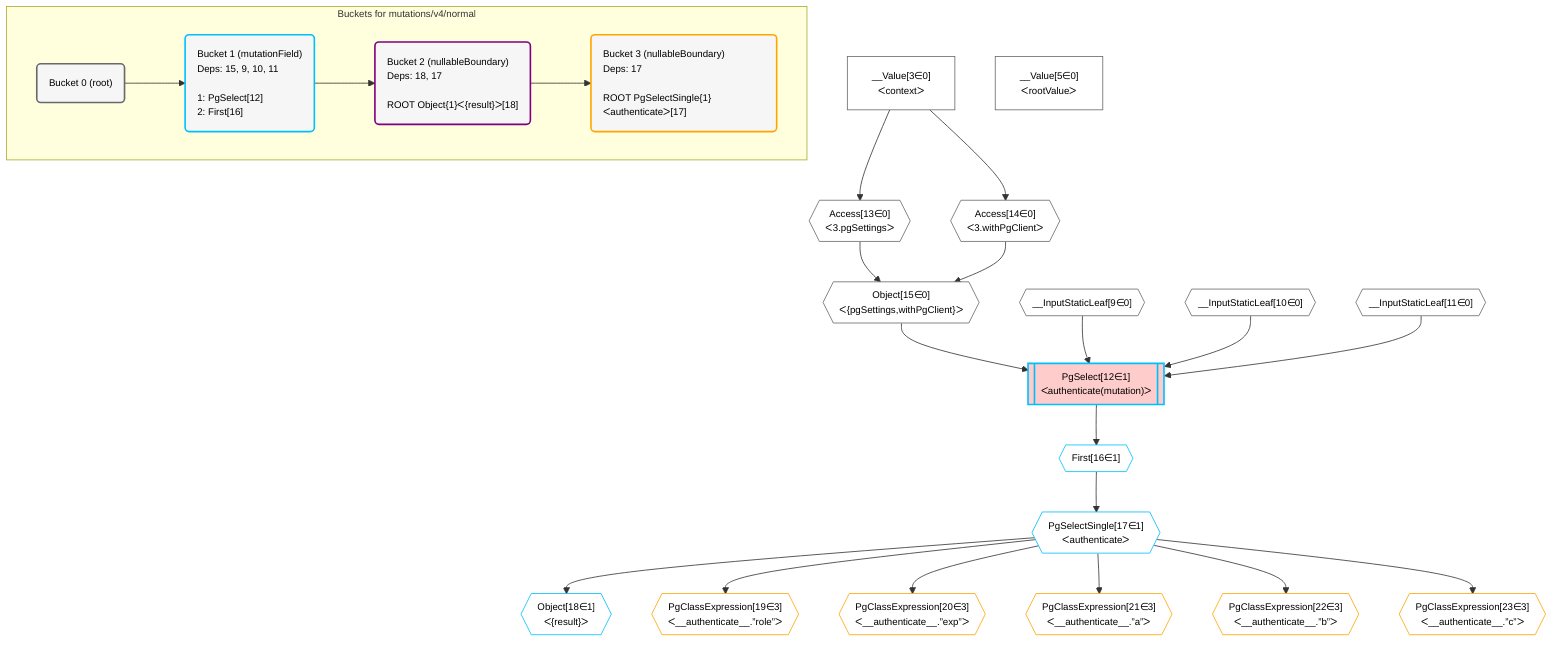 %%{init: {'themeVariables': { 'fontSize': '12px'}}}%%
graph TD
    classDef path fill:#eee,stroke:#000,color:#000
    classDef plan fill:#fff,stroke-width:1px,color:#000
    classDef itemplan fill:#fff,stroke-width:2px,color:#000
    classDef unbatchedplan fill:#dff,stroke-width:1px,color:#000
    classDef sideeffectplan fill:#fcc,stroke-width:2px,color:#000
    classDef bucket fill:#f6f6f6,color:#000,stroke-width:2px,text-align:left


    %% define steps
    __Value3["__Value[3∈0]<br />ᐸcontextᐳ"]:::plan
    __Value5["__Value[5∈0]<br />ᐸrootValueᐳ"]:::plan
    __InputStaticLeaf9{{"__InputStaticLeaf[9∈0]"}}:::plan
    __InputStaticLeaf10{{"__InputStaticLeaf[10∈0]"}}:::plan
    __InputStaticLeaf11{{"__InputStaticLeaf[11∈0]"}}:::plan
    Access13{{"Access[13∈0]<br />ᐸ3.pgSettingsᐳ"}}:::plan
    Access14{{"Access[14∈0]<br />ᐸ3.withPgClientᐳ"}}:::plan
    Object15{{"Object[15∈0]<br />ᐸ{pgSettings,withPgClient}ᐳ"}}:::plan
    PgSelect12[["PgSelect[12∈1]<br />ᐸauthenticate(mutation)ᐳ"]]:::sideeffectplan
    First16{{"First[16∈1]"}}:::plan
    PgSelectSingle17{{"PgSelectSingle[17∈1]<br />ᐸauthenticateᐳ"}}:::plan
    Object18{{"Object[18∈1]<br />ᐸ{result}ᐳ"}}:::plan
    PgClassExpression19{{"PgClassExpression[19∈3]<br />ᐸ__authenticate__.”role”ᐳ"}}:::plan
    PgClassExpression20{{"PgClassExpression[20∈3]<br />ᐸ__authenticate__.”exp”ᐳ"}}:::plan
    PgClassExpression21{{"PgClassExpression[21∈3]<br />ᐸ__authenticate__.”a”ᐳ"}}:::plan
    PgClassExpression22{{"PgClassExpression[22∈3]<br />ᐸ__authenticate__.”b”ᐳ"}}:::plan
    PgClassExpression23{{"PgClassExpression[23∈3]<br />ᐸ__authenticate__.”c”ᐳ"}}:::plan

    %% plan dependencies
    __Value3 --> Access13
    __Value3 --> Access14
    Access13 & Access14 --> Object15
    Object15 & __InputStaticLeaf9 & __InputStaticLeaf10 & __InputStaticLeaf11 --> PgSelect12
    PgSelect12 --> First16
    First16 --> PgSelectSingle17
    PgSelectSingle17 --> Object18
    PgSelectSingle17 --> PgClassExpression19
    PgSelectSingle17 --> PgClassExpression20
    PgSelectSingle17 --> PgClassExpression21
    PgSelectSingle17 --> PgClassExpression22
    PgSelectSingle17 --> PgClassExpression23

    subgraph "Buckets for mutations/v4/normal"
    Bucket0("Bucket 0 (root)"):::bucket
    classDef bucket0 stroke:#696969
    class Bucket0,__Value3,__Value5,__InputStaticLeaf9,__InputStaticLeaf10,__InputStaticLeaf11,Access13,Access14,Object15 bucket0
    Bucket1("Bucket 1 (mutationField)<br />Deps: 15, 9, 10, 11<br /><br />1: PgSelect[12]<br />2: First[16]"):::bucket
    classDef bucket1 stroke:#00bfff
    class Bucket1,PgSelect12,First16,PgSelectSingle17,Object18 bucket1
    Bucket2("Bucket 2 (nullableBoundary)<br />Deps: 18, 17<br /><br />ROOT Object{1}ᐸ{result}ᐳ[18]"):::bucket
    classDef bucket2 stroke:#7f007f
    class Bucket2 bucket2
    Bucket3("Bucket 3 (nullableBoundary)<br />Deps: 17<br /><br />ROOT PgSelectSingle{1}ᐸauthenticateᐳ[17]"):::bucket
    classDef bucket3 stroke:#ffa500
    class Bucket3,PgClassExpression19,PgClassExpression20,PgClassExpression21,PgClassExpression22,PgClassExpression23 bucket3
    Bucket0 --> Bucket1
    Bucket1 --> Bucket2
    Bucket2 --> Bucket3
    end